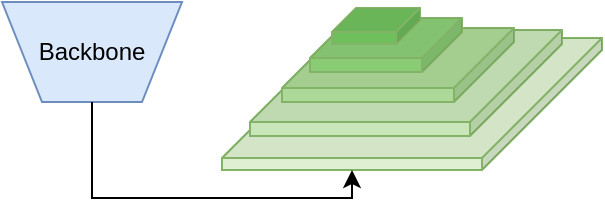 <mxfile version="26.0.10">
  <diagram name="第 1 页" id="CLWAl7Uv6BVstPCbY0PA">
    <mxGraphModel dx="694" dy="354" grid="1" gridSize="10" guides="1" tooltips="1" connect="1" arrows="1" fold="1" page="1" pageScale="1" pageWidth="827" pageHeight="1169" math="0" shadow="0">
      <root>
        <mxCell id="0" />
        <mxCell id="1" parent="0" />
        <mxCell id="vyVkkQDFkFN2ZyO-FKbN-2" value="Backbone" style="shape=trapezoid;perimeter=trapezoidPerimeter;whiteSpace=wrap;html=1;fixedSize=1;flipV=1;fillColor=#dae8fc;strokeColor=#6c8ebf;" parent="1" vertex="1">
          <mxGeometry x="90" y="262" width="90" height="50" as="geometry" />
        </mxCell>
        <mxCell id="vyVkkQDFkFN2ZyO-FKbN-3" value="" style="shape=cube;whiteSpace=wrap;html=1;boundedLbl=1;backgroundOutline=1;darkOpacity=0.05;darkOpacity2=0.1;size=60;fillStyle=solid;flipH=1;spacingTop=-1;spacingLeft=0;spacing=2;fillColor=light-dark(#dff0d2, #ededed);strokeColor=#82b366;" parent="1" vertex="1">
          <mxGeometry x="200" y="280" width="190" height="66" as="geometry" />
        </mxCell>
        <mxCell id="vyVkkQDFkFN2ZyO-FKbN-8" value="" style="shape=cube;whiteSpace=wrap;html=1;boundedLbl=1;backgroundOutline=1;darkOpacity=0.05;darkOpacity2=0.1;size=46;fillStyle=solid;flipH=1;spacingTop=-1;spacingLeft=0;spacing=2;fillColor=light-dark(#c9e6ba, #ededed);strokeColor=#82b366;" parent="1" vertex="1">
          <mxGeometry x="214" y="276" width="156" height="53" as="geometry" />
        </mxCell>
        <mxCell id="vyVkkQDFkFN2ZyO-FKbN-9" value="" style="shape=cube;whiteSpace=wrap;html=1;boundedLbl=1;backgroundOutline=1;darkOpacity=0.05;darkOpacity2=0.1;size=30;fillStyle=solid;flipH=1;spacingTop=-1;spacingLeft=0;spacing=2;fillColor=light-dark(#acd998, #1f2f1e);strokeColor=#82b366;" parent="1" vertex="1">
          <mxGeometry x="230" y="275" width="116" height="37" as="geometry" />
        </mxCell>
        <mxCell id="vyVkkQDFkFN2ZyO-FKbN-11" value="" style="shape=cube;whiteSpace=wrap;html=1;boundedLbl=1;backgroundOutline=1;darkOpacity=0.05;darkOpacity2=0.1;size=20;fillStyle=solid;flipH=1;spacingTop=-1;spacingLeft=0;spacing=2;fillColor=light-dark(#8acc76, #1f2f1e);strokeColor=#82b366;" parent="1" vertex="1">
          <mxGeometry x="244" y="270" width="76" height="27" as="geometry" />
        </mxCell>
        <mxCell id="vyVkkQDFkFN2ZyO-FKbN-10" value="" style="shape=cube;whiteSpace=wrap;html=1;boundedLbl=1;backgroundOutline=1;darkOpacity=0.05;darkOpacity2=0.1;size=12;fillStyle=solid;flipH=1;spacingTop=-1;spacingLeft=0;spacing=2;fillColor=light-dark(#6fbf5d, #0c2100);strokeColor=#82b366;" parent="1" vertex="1">
          <mxGeometry x="255" y="265" width="44" height="18" as="geometry" />
        </mxCell>
        <mxCell id="A3obOHkXwMJdT8IcUlnu-2" value="" style="endArrow=classic;html=1;rounded=0;entryX=0;entryY=0;entryDx=125;entryDy=66;entryPerimeter=0;exitX=0.5;exitY=1;exitDx=0;exitDy=0;endFill=1;" edge="1" parent="1" source="vyVkkQDFkFN2ZyO-FKbN-2" target="vyVkkQDFkFN2ZyO-FKbN-3">
          <mxGeometry width="50" height="50" relative="1" as="geometry">
            <mxPoint x="170" y="470" as="sourcePoint" />
            <mxPoint x="220" y="420" as="targetPoint" />
            <Array as="points">
              <mxPoint x="135" y="360" />
              <mxPoint x="265" y="360" />
            </Array>
          </mxGeometry>
        </mxCell>
      </root>
    </mxGraphModel>
  </diagram>
</mxfile>
